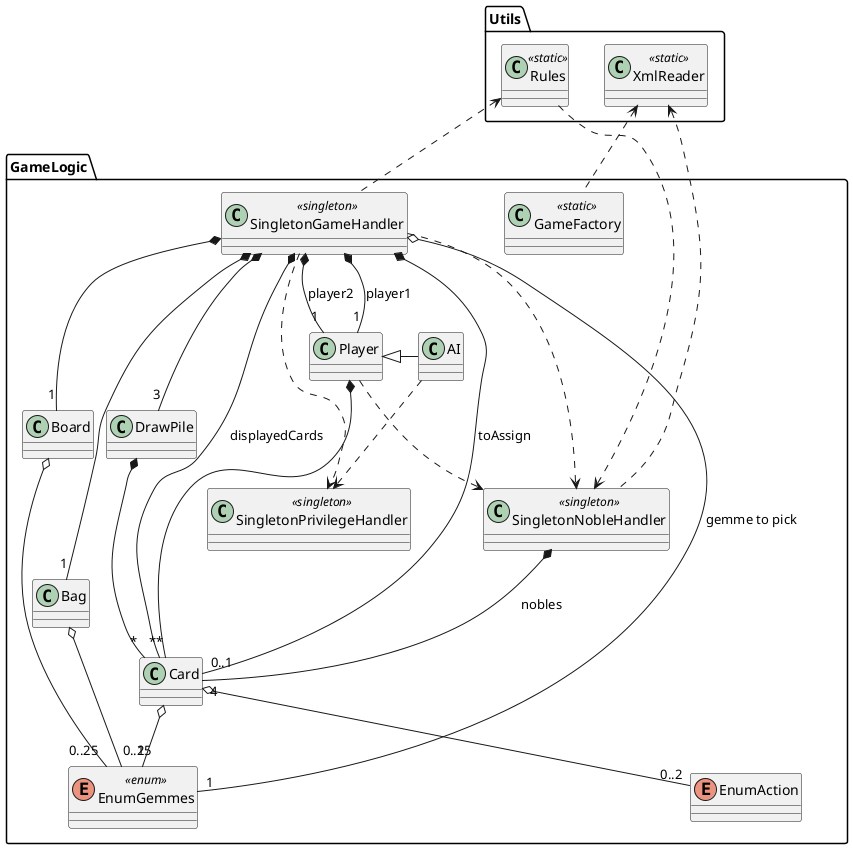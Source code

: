@startuml

package "GameLogic" {
    enum EnumAction { }
    class Board { }
    class Bag { }
    class Card { }
    class DrawPile { }
    class GameFactory << static >> { }
    class SingletonGameHandler << singleton >> { }
    enum EnumGemmes << enum >> { }
    class SingletonNobleHandler << singleton >> { }
    class Player { }
    class AI  { }
    class SingletonPrivilegeHandler << singleton >> { }
}

package "Utils" {
    class Rules << static >> { }
    class XmlReader << static >> { }
}


Bag o-- "0..25" EnumGemmes

GameLogic.Board o-- "0..25" EnumGemmes

Card o-- "1" EnumGemmes
Card o-- "0..2" EnumAction

DrawPile *-- "*" Card

SingletonGameHandler *-- "1" Bag
SingletonGameHandler *-- "1" GameLogic.Board
SingletonGameHandler *-- "3" DrawPile
SingletonGameHandler *-- "*" Card : displayedCards
SingletonGameHandler *-- "0..1" Card : toAssign
SingletonGameHandler *-- "1" GameLogic.Player : player1
SingletonGameHandler *-- "1" GameLogic.Player : player2
SingletonGameHandler o-- "1" EnumGemmes : gemme to pick

SingletonGameHandler ..> SingletonPrivilegeHandler 
AI ..> SingletonPrivilegeHandler

Rules ..> SingletonNobleHandler
GameLogic.Player ..> SingletonNobleHandler
SingletonGameHandler ..> SingletonNobleHandler

GameLogic.Player <|- AI

SingletonNobleHandler *-- "4" Card : nobles

GameLogic.Player *-- "*" Card


Rules <.. SingletonGameHandler

XmlReader <.. SingletonNobleHandler
XmlReader <.. GameFactory

@enduml